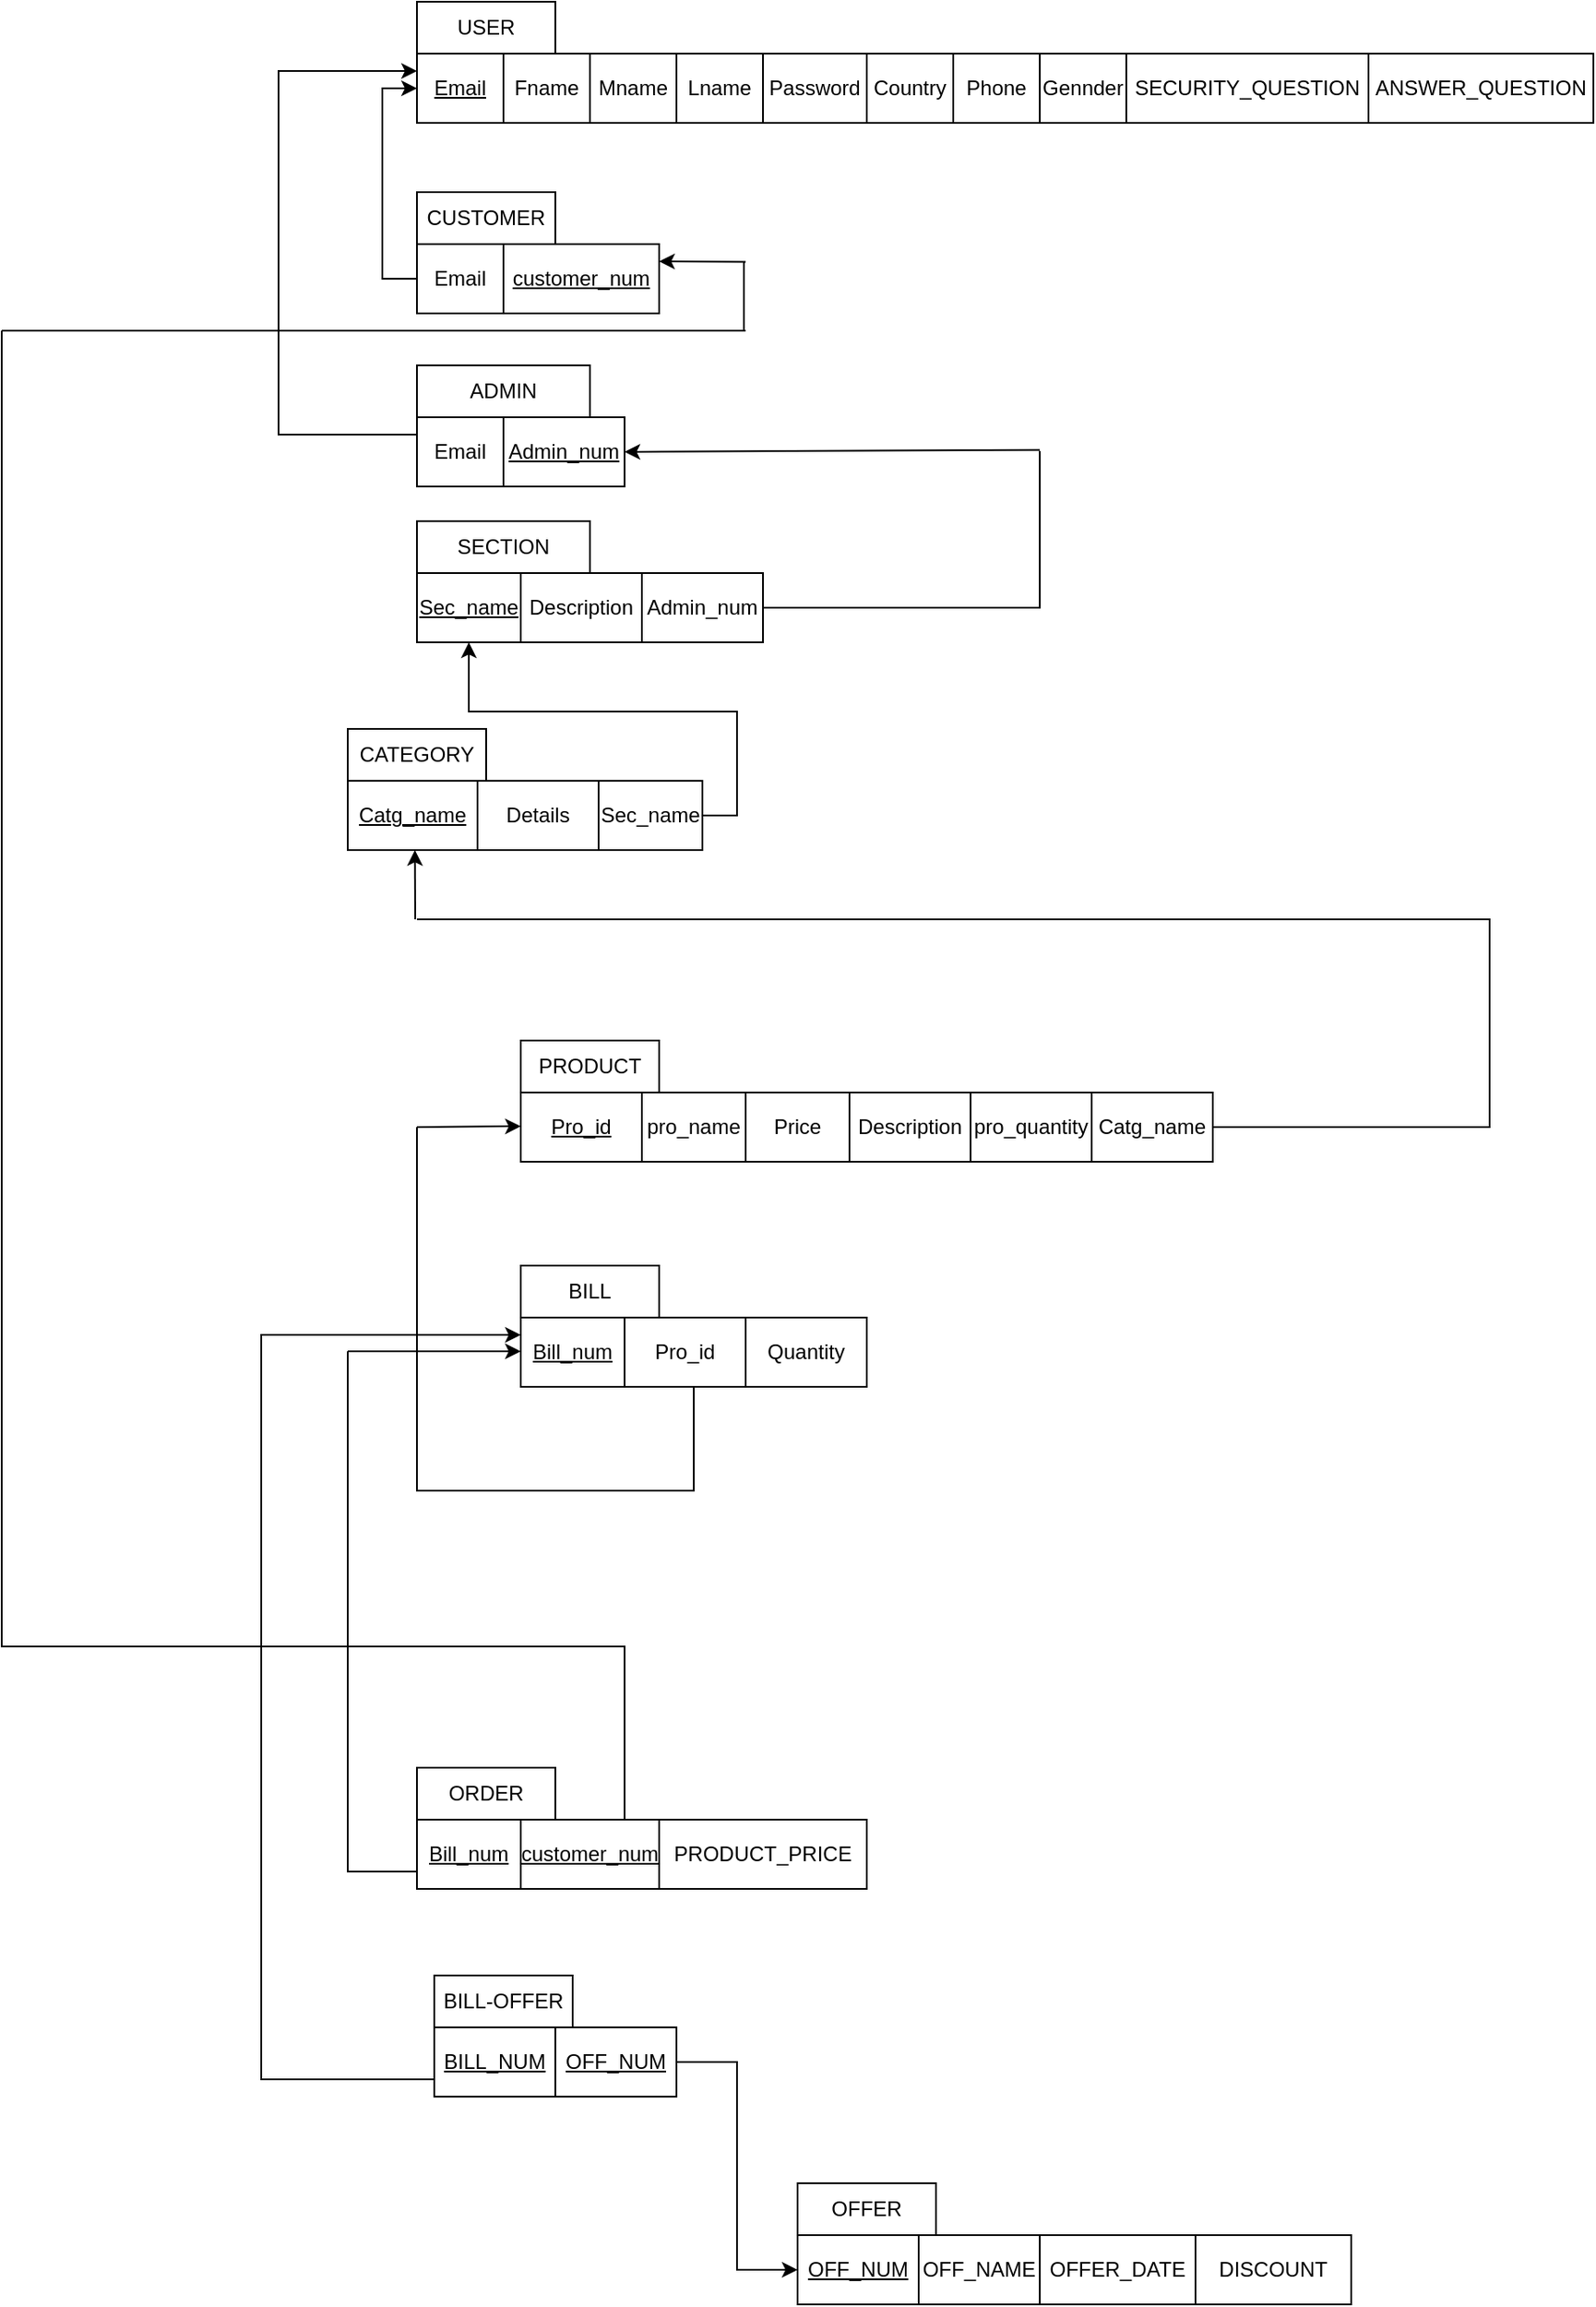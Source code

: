<mxfile version="14.6.13" type="device"><diagram id="r37ZmLRMmubC4bxLNdDo" name="Page-1"><mxGraphModel dx="1874" dy="592" grid="1" gridSize="10" guides="1" tooltips="1" connect="1" arrows="1" fold="1" page="1" pageScale="1" pageWidth="850" pageHeight="1100" math="0" shadow="0"><root><mxCell id="0"/><mxCell id="1" parent="0"/><mxCell id="J_KSpzv-Jj3LXOwaDbEZ-1" value="USER" style="rounded=0;whiteSpace=wrap;html=1;" parent="1" vertex="1"><mxGeometry x="-40" y="70" width="80" height="30" as="geometry"/></mxCell><mxCell id="J_KSpzv-Jj3LXOwaDbEZ-2" value="" style="rounded=0;whiteSpace=wrap;html=1;" parent="1" vertex="1"><mxGeometry x="-40" y="100" width="410" height="40" as="geometry"/></mxCell><mxCell id="J_KSpzv-Jj3LXOwaDbEZ-3" value="Fname" style="rounded=0;whiteSpace=wrap;html=1;" parent="1" vertex="1"><mxGeometry x="10" y="100" width="50" height="40" as="geometry"/></mxCell><mxCell id="J_KSpzv-Jj3LXOwaDbEZ-4" value="Mname" style="rounded=0;whiteSpace=wrap;html=1;" parent="1" vertex="1"><mxGeometry x="60" y="100" width="50" height="40" as="geometry"/></mxCell><mxCell id="J_KSpzv-Jj3LXOwaDbEZ-5" value="Lname" style="rounded=0;whiteSpace=wrap;html=1;" parent="1" vertex="1"><mxGeometry x="110" y="100" width="50" height="40" as="geometry"/></mxCell><mxCell id="J_KSpzv-Jj3LXOwaDbEZ-6" value="&lt;u&gt;Email&lt;/u&gt;" style="rounded=0;whiteSpace=wrap;html=1;" parent="1" vertex="1"><mxGeometry x="-40" y="100" width="50" height="40" as="geometry"/></mxCell><mxCell id="J_KSpzv-Jj3LXOwaDbEZ-7" value="Password" style="rounded=0;whiteSpace=wrap;html=1;" parent="1" vertex="1"><mxGeometry x="160" y="100" width="60" height="40" as="geometry"/></mxCell><mxCell id="J_KSpzv-Jj3LXOwaDbEZ-8" value="&lt;span style=&quot;text-align: left&quot;&gt;Country&lt;/span&gt;" style="rounded=0;whiteSpace=wrap;html=1;" parent="1" vertex="1"><mxGeometry x="220" y="100" width="50" height="40" as="geometry"/></mxCell><mxCell id="J_KSpzv-Jj3LXOwaDbEZ-9" value="Phone" style="rounded=0;whiteSpace=wrap;html=1;" parent="1" vertex="1"><mxGeometry x="270" y="100" width="50" height="40" as="geometry"/></mxCell><mxCell id="J_KSpzv-Jj3LXOwaDbEZ-10" value="Gennder" style="rounded=0;whiteSpace=wrap;html=1;" parent="1" vertex="1"><mxGeometry x="320" y="100" width="50" height="40" as="geometry"/></mxCell><mxCell id="J_KSpzv-Jj3LXOwaDbEZ-11" value="CUSTOMER" style="rounded=0;whiteSpace=wrap;html=1;" parent="1" vertex="1"><mxGeometry x="-40" y="180" width="80" height="30" as="geometry"/></mxCell><mxCell id="J_KSpzv-Jj3LXOwaDbEZ-12" value="" style="rounded=0;whiteSpace=wrap;html=1;" parent="1" vertex="1"><mxGeometry x="-40" y="210" width="100" height="40" as="geometry"/></mxCell><mxCell id="J_KSpzv-Jj3LXOwaDbEZ-13" style="edgeStyle=orthogonalEdgeStyle;rounded=0;orthogonalLoop=1;jettySize=auto;html=1;exitX=0;exitY=0.5;exitDx=0;exitDy=0;entryX=0;entryY=0.5;entryDx=0;entryDy=0;" parent="1" source="J_KSpzv-Jj3LXOwaDbEZ-14" target="J_KSpzv-Jj3LXOwaDbEZ-6" edge="1"><mxGeometry relative="1" as="geometry"><mxPoint x="-80" y="110" as="targetPoint"/></mxGeometry></mxCell><mxCell id="J_KSpzv-Jj3LXOwaDbEZ-14" value="Email" style="rounded=0;whiteSpace=wrap;html=1;" parent="1" vertex="1"><mxGeometry x="-40" y="210" width="50" height="40" as="geometry"/></mxCell><mxCell id="J_KSpzv-Jj3LXOwaDbEZ-15" value="&lt;u&gt;customer_num&lt;/u&gt;" style="rounded=0;whiteSpace=wrap;html=1;" parent="1" vertex="1"><mxGeometry x="10" y="210" width="90" height="40" as="geometry"/></mxCell><mxCell id="J_KSpzv-Jj3LXOwaDbEZ-16" value="ADMIN" style="rounded=0;whiteSpace=wrap;html=1;" parent="1" vertex="1"><mxGeometry x="-40" y="280" width="100" height="30" as="geometry"/></mxCell><mxCell id="J_KSpzv-Jj3LXOwaDbEZ-17" value="" style="rounded=0;whiteSpace=wrap;html=1;" parent="1" vertex="1"><mxGeometry x="-40" y="310" width="100" height="40" as="geometry"/></mxCell><mxCell id="J_KSpzv-Jj3LXOwaDbEZ-18" style="edgeStyle=orthogonalEdgeStyle;rounded=0;orthogonalLoop=1;jettySize=auto;html=1;exitX=0;exitY=0.5;exitDx=0;exitDy=0;entryX=0;entryY=0.25;entryDx=0;entryDy=0;" parent="1" source="J_KSpzv-Jj3LXOwaDbEZ-19" target="J_KSpzv-Jj3LXOwaDbEZ-6" edge="1"><mxGeometry relative="1" as="geometry"><mxPoint x="-110" y="100" as="targetPoint"/><Array as="points"><mxPoint x="-40" y="320"/><mxPoint x="-120" y="320"/><mxPoint x="-120" y="110"/></Array></mxGeometry></mxCell><mxCell id="J_KSpzv-Jj3LXOwaDbEZ-19" value="Email" style="rounded=0;whiteSpace=wrap;html=1;" parent="1" vertex="1"><mxGeometry x="-40" y="310" width="50" height="40" as="geometry"/></mxCell><mxCell id="J_KSpzv-Jj3LXOwaDbEZ-20" value="&lt;u&gt;Sec_name&lt;/u&gt;" style="rounded=0;whiteSpace=wrap;html=1;" parent="1" vertex="1"><mxGeometry x="-40" y="400" width="60" height="40" as="geometry"/></mxCell><mxCell id="J_KSpzv-Jj3LXOwaDbEZ-22" value="Description" style="rounded=0;whiteSpace=wrap;html=1;" parent="1" vertex="1"><mxGeometry x="20" y="400" width="70" height="40" as="geometry"/></mxCell><mxCell id="J_KSpzv-Jj3LXOwaDbEZ-23" value="CATEGORY" style="rounded=0;whiteSpace=wrap;html=1;" parent="1" vertex="1"><mxGeometry x="-80" y="490" width="80" height="30" as="geometry"/></mxCell><mxCell id="J_KSpzv-Jj3LXOwaDbEZ-24" value="&lt;u&gt;Catg_name&lt;/u&gt;" style="rounded=0;whiteSpace=wrap;html=1;" parent="1" vertex="1"><mxGeometry x="-80" y="520" width="75" height="40" as="geometry"/></mxCell><mxCell id="J_KSpzv-Jj3LXOwaDbEZ-25" value="Details" style="rounded=0;whiteSpace=wrap;html=1;" parent="1" vertex="1"><mxGeometry x="-5" y="520" width="70" height="40" as="geometry"/></mxCell><mxCell id="J_KSpzv-Jj3LXOwaDbEZ-27" style="edgeStyle=orthogonalEdgeStyle;rounded=0;orthogonalLoop=1;jettySize=auto;html=1;exitX=1;exitY=0.5;exitDx=0;exitDy=0;entryX=0.5;entryY=1;entryDx=0;entryDy=0;" parent="1" source="J_KSpzv-Jj3LXOwaDbEZ-28" target="J_KSpzv-Jj3LXOwaDbEZ-20" edge="1"><mxGeometry relative="1" as="geometry"/></mxCell><mxCell id="J_KSpzv-Jj3LXOwaDbEZ-28" value="Sec_name" style="rounded=0;whiteSpace=wrap;html=1;" parent="1" vertex="1"><mxGeometry x="65" y="520" width="60" height="40" as="geometry"/></mxCell><mxCell id="J_KSpzv-Jj3LXOwaDbEZ-29" value="PRODUCT" style="rounded=0;whiteSpace=wrap;html=1;" parent="1" vertex="1"><mxGeometry x="20" y="670" width="80" height="30" as="geometry"/></mxCell><mxCell id="J_KSpzv-Jj3LXOwaDbEZ-31" value="&lt;u&gt;Pro_id&lt;/u&gt;" style="rounded=0;whiteSpace=wrap;html=1;" parent="1" vertex="1"><mxGeometry x="20" y="700" width="70" height="40" as="geometry"/></mxCell><mxCell id="J_KSpzv-Jj3LXOwaDbEZ-32" value="Price" style="rounded=0;whiteSpace=wrap;html=1;" parent="1" vertex="1"><mxGeometry x="150" y="700" width="60" height="40" as="geometry"/></mxCell><mxCell id="J_KSpzv-Jj3LXOwaDbEZ-33" value="Description" style="rounded=0;whiteSpace=wrap;html=1;" parent="1" vertex="1"><mxGeometry x="210" y="700" width="70" height="40" as="geometry"/></mxCell><mxCell id="J_KSpzv-Jj3LXOwaDbEZ-35" value="pro_quantity" style="rounded=0;whiteSpace=wrap;html=1;" parent="1" vertex="1"><mxGeometry x="280" y="700" width="70" height="40" as="geometry"/></mxCell><mxCell id="J_KSpzv-Jj3LXOwaDbEZ-43" style="edgeStyle=orthogonalEdgeStyle;rounded=0;orthogonalLoop=1;jettySize=auto;html=1;entryX=0;entryY=0.5;entryDx=0;entryDy=0;" parent="1" edge="1"><mxGeometry relative="1" as="geometry"><mxPoint x="-40" y="830" as="targetPoint"/></mxGeometry></mxCell><mxCell id="J_KSpzv-Jj3LXOwaDbEZ-50" value="ORDER" style="rounded=0;whiteSpace=wrap;html=1;" parent="1" vertex="1"><mxGeometry x="-40" y="1090" width="80" height="30" as="geometry"/></mxCell><mxCell id="J_KSpzv-Jj3LXOwaDbEZ-51" value="&lt;u&gt;Bill_num&lt;/u&gt;" style="rounded=0;whiteSpace=wrap;html=1;" parent="1" vertex="1"><mxGeometry x="-40" y="1120" width="60" height="40" as="geometry"/></mxCell><mxCell id="J_KSpzv-Jj3LXOwaDbEZ-72" value="&lt;u&gt;customer_num&lt;/u&gt;" style="rounded=0;whiteSpace=wrap;html=1;" parent="1" vertex="1"><mxGeometry x="20" y="1120" width="80" height="40" as="geometry"/></mxCell><mxCell id="J_KSpzv-Jj3LXOwaDbEZ-73" value="" style="shape=partialRectangle;whiteSpace=wrap;html=1;top=0;left=0;fillColor=none;direction=north;" parent="1" vertex="1"><mxGeometry x="-280" y="1020" width="360" height="100" as="geometry"/></mxCell><mxCell id="J_KSpzv-Jj3LXOwaDbEZ-74" value="" style="endArrow=none;html=1;" parent="1" edge="1"><mxGeometry width="50" height="50" relative="1" as="geometry"><mxPoint x="-280" y="1020" as="sourcePoint"/><mxPoint x="-280" y="260" as="targetPoint"/></mxGeometry></mxCell><mxCell id="J_KSpzv-Jj3LXOwaDbEZ-75" value="" style="endArrow=none;html=1;" parent="1" edge="1"><mxGeometry width="50" height="50" relative="1" as="geometry"><mxPoint x="-280" y="260" as="sourcePoint"/><mxPoint x="150" y="260" as="targetPoint"/></mxGeometry></mxCell><mxCell id="J_KSpzv-Jj3LXOwaDbEZ-76" value="" style="endArrow=none;html=1;" parent="1" edge="1"><mxGeometry width="50" height="50" relative="1" as="geometry"><mxPoint x="149" y="260" as="sourcePoint"/><mxPoint x="149" y="220" as="targetPoint"/></mxGeometry></mxCell><mxCell id="J_KSpzv-Jj3LXOwaDbEZ-77" value="" style="endArrow=classic;html=1;entryX=1;entryY=0.25;entryDx=0;entryDy=0;" parent="1" target="J_KSpzv-Jj3LXOwaDbEZ-15" edge="1"><mxGeometry width="50" height="50" relative="1" as="geometry"><mxPoint x="150" y="220.25" as="sourcePoint"/><mxPoint x="110" y="220" as="targetPoint"/></mxGeometry></mxCell><mxCell id="J_KSpzv-Jj3LXOwaDbEZ-78" value="&lt;u&gt;Admin_num&lt;/u&gt;" style="rounded=0;whiteSpace=wrap;html=1;" parent="1" vertex="1"><mxGeometry x="10" y="310" width="70" height="40" as="geometry"/></mxCell><mxCell id="J_KSpzv-Jj3LXOwaDbEZ-79" value="SECTION" style="rounded=0;whiteSpace=wrap;html=1;" parent="1" vertex="1"><mxGeometry x="-40" y="370" width="100" height="30" as="geometry"/></mxCell><mxCell id="J_KSpzv-Jj3LXOwaDbEZ-80" value="Admin_num" style="rounded=0;whiteSpace=wrap;html=1;" parent="1" vertex="1"><mxGeometry x="90" y="400" width="70" height="40" as="geometry"/></mxCell><mxCell id="J_KSpzv-Jj3LXOwaDbEZ-81" value="" style="shape=partialRectangle;whiteSpace=wrap;html=1;top=0;left=0;fillColor=none;" parent="1" vertex="1"><mxGeometry x="160" y="330" width="160" height="90" as="geometry"/></mxCell><mxCell id="J_KSpzv-Jj3LXOwaDbEZ-82" value="" style="endArrow=classic;html=1;entryX=1;entryY=0.5;entryDx=0;entryDy=0;" parent="1" target="J_KSpzv-Jj3LXOwaDbEZ-78" edge="1"><mxGeometry width="50" height="50" relative="1" as="geometry"><mxPoint x="320" y="328.82" as="sourcePoint"/><mxPoint x="220" y="328.82" as="targetPoint"/></mxGeometry></mxCell><mxCell id="J_KSpzv-Jj3LXOwaDbEZ-83" value="" style="shape=partialRectangle;whiteSpace=wrap;html=1;top=0;left=0;fillColor=none;" parent="1" vertex="1"><mxGeometry x="420" y="600" width="160" height="120" as="geometry"/></mxCell><mxCell id="J_KSpzv-Jj3LXOwaDbEZ-84" value="" style="endArrow=none;html=1;entryX=1;entryY=0;entryDx=0;entryDy=0;" parent="1" target="J_KSpzv-Jj3LXOwaDbEZ-83" edge="1"><mxGeometry width="50" height="50" relative="1" as="geometry"><mxPoint x="-40" y="600" as="sourcePoint"/><mxPoint x="450" y="600" as="targetPoint"/></mxGeometry></mxCell><mxCell id="J_KSpzv-Jj3LXOwaDbEZ-85" value="" style="endArrow=classic;html=1;" parent="1" edge="1"><mxGeometry width="50" height="50" relative="1" as="geometry"><mxPoint x="-41" y="600" as="sourcePoint"/><mxPoint x="-41.18" y="560" as="targetPoint"/></mxGeometry></mxCell><mxCell id="J_KSpzv-Jj3LXOwaDbEZ-93" value="BILL" style="rounded=0;whiteSpace=wrap;html=1;" parent="1" vertex="1"><mxGeometry x="20" y="800" width="80" height="30" as="geometry"/></mxCell><mxCell id="J_KSpzv-Jj3LXOwaDbEZ-94" value="&lt;u&gt;Bill_num&lt;/u&gt;" style="rounded=0;whiteSpace=wrap;html=1;" parent="1" vertex="1"><mxGeometry x="20" y="830" width="60" height="40" as="geometry"/></mxCell><mxCell id="J_KSpzv-Jj3LXOwaDbEZ-95" value="Pro_id" style="rounded=0;whiteSpace=wrap;html=1;" parent="1" vertex="1"><mxGeometry x="80" y="830" width="70" height="40" as="geometry"/></mxCell><mxCell id="J_KSpzv-Jj3LXOwaDbEZ-97" value="Quantity" style="rounded=0;whiteSpace=wrap;html=1;" parent="1" vertex="1"><mxGeometry x="150" y="830" width="70" height="40" as="geometry"/></mxCell><mxCell id="J_KSpzv-Jj3LXOwaDbEZ-103" value="" style="shape=partialRectangle;whiteSpace=wrap;html=1;top=0;left=0;fillColor=none;" parent="1" vertex="1"><mxGeometry x="-40" y="870" width="160" height="60" as="geometry"/></mxCell><mxCell id="J_KSpzv-Jj3LXOwaDbEZ-104" value="" style="endArrow=none;html=1;exitX=0;exitY=1;exitDx=0;exitDy=0;" parent="1" source="J_KSpzv-Jj3LXOwaDbEZ-103" edge="1"><mxGeometry width="50" height="50" relative="1" as="geometry"><mxPoint x="-110" y="830" as="sourcePoint"/><mxPoint x="-40" y="720" as="targetPoint"/></mxGeometry></mxCell><mxCell id="J_KSpzv-Jj3LXOwaDbEZ-105" value="" style="endArrow=classic;html=1;" parent="1" edge="1"><mxGeometry width="50" height="50" relative="1" as="geometry"><mxPoint x="-40" y="720" as="sourcePoint"/><mxPoint x="20" y="719.5" as="targetPoint"/></mxGeometry></mxCell><mxCell id="J_KSpzv-Jj3LXOwaDbEZ-108" value="" style="shape=partialRectangle;whiteSpace=wrap;html=1;bottom=0;right=0;fillColor=none;direction=north;" parent="1" vertex="1"><mxGeometry x="-80" y="850" width="40" height="300" as="geometry"/></mxCell><mxCell id="J_KSpzv-Jj3LXOwaDbEZ-109" value="" style="endArrow=classic;html=1;" parent="1" edge="1"><mxGeometry width="50" height="50" relative="1" as="geometry"><mxPoint x="-80" y="849.5" as="sourcePoint"/><mxPoint x="20" y="849.5" as="targetPoint"/></mxGeometry></mxCell><mxCell id="m7jyTpAO28nx-5Hh1AAN-1" value="pro_name" style="rounded=0;whiteSpace=wrap;html=1;" parent="1" vertex="1"><mxGeometry x="90" y="700" width="60" height="40" as="geometry"/></mxCell><mxCell id="m7jyTpAO28nx-5Hh1AAN-3" value="Catg_name" style="rounded=0;whiteSpace=wrap;html=1;" parent="1" vertex="1"><mxGeometry x="350" y="700" width="70" height="40" as="geometry"/></mxCell><mxCell id="pt5wlZzfaxqIeCJbnsjE-1" value="SECURITY_QUESTION" style="rounded=0;whiteSpace=wrap;html=1;" parent="1" vertex="1"><mxGeometry x="370" y="100" width="140" height="40" as="geometry"/></mxCell><mxCell id="pt5wlZzfaxqIeCJbnsjE-2" value="ANSWER_QUESTION" style="rounded=0;whiteSpace=wrap;html=1;" parent="1" vertex="1"><mxGeometry x="510" y="100" width="130" height="40" as="geometry"/></mxCell><mxCell id="pt5wlZzfaxqIeCJbnsjE-5" value="PRODUCT_PRICE" style="rounded=0;whiteSpace=wrap;html=1;" parent="1" vertex="1"><mxGeometry x="100" y="1120" width="120" height="40" as="geometry"/></mxCell><mxCell id="pt5wlZzfaxqIeCJbnsjE-8" value="OFFER" style="rounded=0;whiteSpace=wrap;html=1;" parent="1" vertex="1"><mxGeometry x="180" y="1330" width="80" height="30" as="geometry"/></mxCell><mxCell id="pt5wlZzfaxqIeCJbnsjE-9" value="&lt;u&gt;OFF_NUM&lt;/u&gt;" style="rounded=0;whiteSpace=wrap;html=1;" parent="1" vertex="1"><mxGeometry x="180" y="1360" width="70" height="40" as="geometry"/></mxCell><mxCell id="pt5wlZzfaxqIeCJbnsjE-10" value="OFF_NAME" style="rounded=0;whiteSpace=wrap;html=1;" parent="1" vertex="1"><mxGeometry x="250" y="1360" width="70" height="40" as="geometry"/></mxCell><mxCell id="pt5wlZzfaxqIeCJbnsjE-11" value="OFFER_DATE" style="rounded=0;whiteSpace=wrap;html=1;" parent="1" vertex="1"><mxGeometry x="320" y="1360" width="90" height="40" as="geometry"/></mxCell><mxCell id="pt5wlZzfaxqIeCJbnsjE-12" value="DISCOUNT" style="rounded=0;whiteSpace=wrap;html=1;" parent="1" vertex="1"><mxGeometry x="410" y="1360" width="90" height="40" as="geometry"/></mxCell><mxCell id="pt5wlZzfaxqIeCJbnsjE-13" value="BILL-OFFER" style="rounded=0;whiteSpace=wrap;html=1;" parent="1" vertex="1"><mxGeometry x="-30" y="1210" width="80" height="30" as="geometry"/></mxCell><mxCell id="pt5wlZzfaxqIeCJbnsjE-14" value="&lt;u&gt;BILL_NUM&lt;/u&gt;" style="rounded=0;whiteSpace=wrap;html=1;" parent="1" vertex="1"><mxGeometry x="-30" y="1240" width="70" height="40" as="geometry"/></mxCell><mxCell id="pt5wlZzfaxqIeCJbnsjE-16" style="edgeStyle=orthogonalEdgeStyle;rounded=0;orthogonalLoop=1;jettySize=auto;html=1;entryX=0;entryY=0.5;entryDx=0;entryDy=0;" parent="1" source="pt5wlZzfaxqIeCJbnsjE-15" target="pt5wlZzfaxqIeCJbnsjE-9" edge="1"><mxGeometry relative="1" as="geometry"/></mxCell><mxCell id="pt5wlZzfaxqIeCJbnsjE-15" value="&lt;u&gt;OFF_NUM&lt;/u&gt;" style="rounded=0;whiteSpace=wrap;html=1;" parent="1" vertex="1"><mxGeometry x="40" y="1240" width="70" height="40" as="geometry"/></mxCell><mxCell id="pt5wlZzfaxqIeCJbnsjE-18" value="" style="shape=partialRectangle;whiteSpace=wrap;html=1;bottom=0;right=0;fillColor=none;direction=north;" parent="1" vertex="1"><mxGeometry x="-130" y="840" width="100" height="430" as="geometry"/></mxCell><mxCell id="pt5wlZzfaxqIeCJbnsjE-20" value="" style="endArrow=classic;html=1;entryX=0;entryY=0.25;entryDx=0;entryDy=0;" parent="1" target="J_KSpzv-Jj3LXOwaDbEZ-94" edge="1"><mxGeometry width="50" height="50" relative="1" as="geometry"><mxPoint x="-130" y="840" as="sourcePoint"/><mxPoint x="-20" y="840" as="targetPoint"/></mxGeometry></mxCell></root></mxGraphModel></diagram></mxfile>